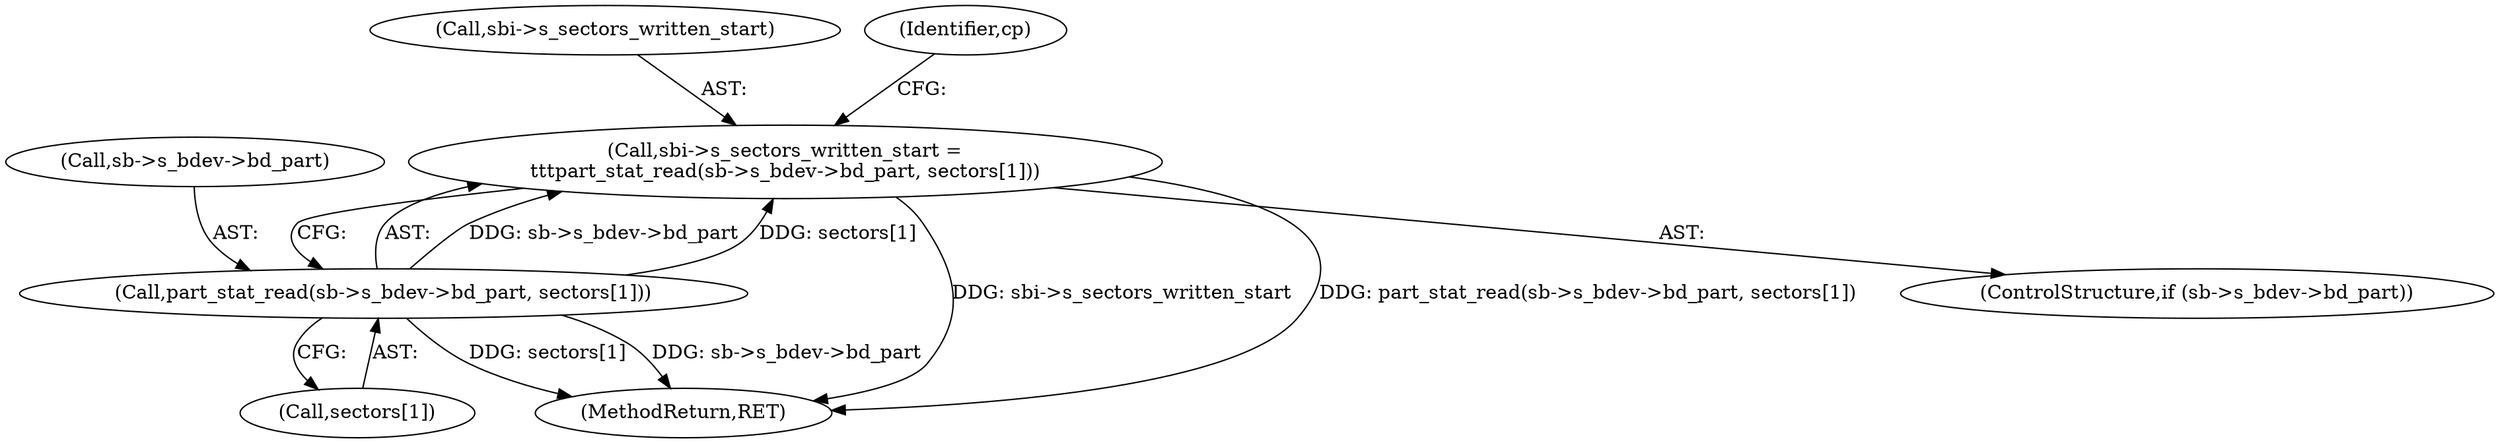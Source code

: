 digraph "0_linux_0449641130f5652b344ef6fa39fa019d7e94660a@API" {
"1000238" [label="(Call,sbi->s_sectors_written_start =\n\t\t\tpart_stat_read(sb->s_bdev->bd_part, sectors[1]))"];
"1000242" [label="(Call,part_stat_read(sb->s_bdev->bd_part, sectors[1]))"];
"1000238" [label="(Call,sbi->s_sectors_written_start =\n\t\t\tpart_stat_read(sb->s_bdev->bd_part, sectors[1]))"];
"1000232" [label="(ControlStructure,if (sb->s_bdev->bd_part))"];
"1000239" [label="(Call,sbi->s_sectors_written_start)"];
"1000253" [label="(Identifier,cp)"];
"1000243" [label="(Call,sb->s_bdev->bd_part)"];
"1000242" [label="(Call,part_stat_read(sb->s_bdev->bd_part, sectors[1]))"];
"1002222" [label="(MethodReturn,RET)"];
"1000248" [label="(Call,sectors[1])"];
"1000238" -> "1000232"  [label="AST: "];
"1000238" -> "1000242"  [label="CFG: "];
"1000239" -> "1000238"  [label="AST: "];
"1000242" -> "1000238"  [label="AST: "];
"1000253" -> "1000238"  [label="CFG: "];
"1000238" -> "1002222"  [label="DDG: sbi->s_sectors_written_start"];
"1000238" -> "1002222"  [label="DDG: part_stat_read(sb->s_bdev->bd_part, sectors[1])"];
"1000242" -> "1000238"  [label="DDG: sb->s_bdev->bd_part"];
"1000242" -> "1000238"  [label="DDG: sectors[1]"];
"1000242" -> "1000248"  [label="CFG: "];
"1000243" -> "1000242"  [label="AST: "];
"1000248" -> "1000242"  [label="AST: "];
"1000242" -> "1002222"  [label="DDG: sectors[1]"];
"1000242" -> "1002222"  [label="DDG: sb->s_bdev->bd_part"];
}
